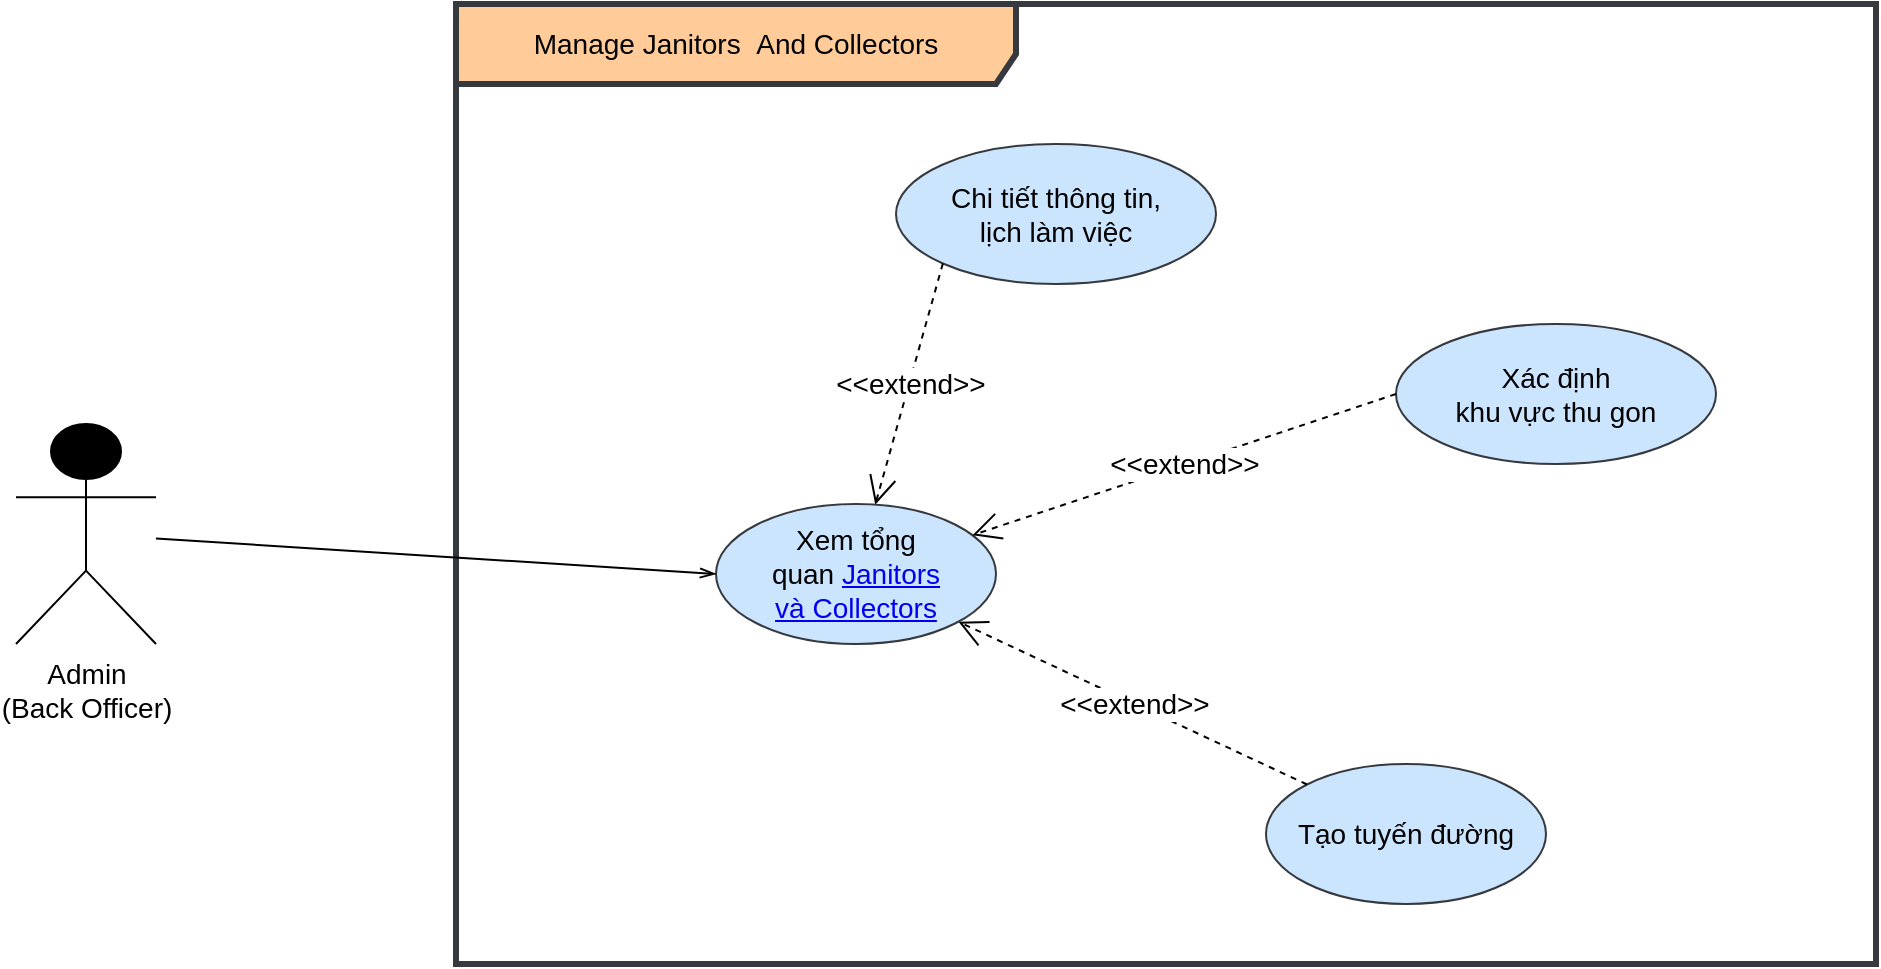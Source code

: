 <mxfile version="20.4.1" type="github">
  <diagram id="GnzRtK2g57-_hA0YiGj8" name="Page-1">
    <mxGraphModel dx="2912" dy="1122" grid="1" gridSize="10" guides="1" tooltips="1" connect="1" arrows="1" fold="1" page="1" pageScale="1" pageWidth="850" pageHeight="1100" math="0" shadow="0">
      <root>
        <mxCell id="0" />
        <mxCell id="1" parent="0" />
        <mxCell id="wF1Tybv0MgOXDzKyJFul-1" value="&lt;font style=&quot;font-size: 14px;&quot;&gt;Admin &lt;br&gt;(&lt;span style=&quot;font-family: Arial, sans-serif;&quot;&gt;Back Officer&lt;/span&gt;)&lt;/font&gt;" style="shape=umlActor;verticalLabelPosition=bottom;verticalAlign=top;html=1;fillColor=#000000;" vertex="1" parent="1">
          <mxGeometry x="-150" y="320" width="70" height="110" as="geometry" />
        </mxCell>
        <mxCell id="wF1Tybv0MgOXDzKyJFul-2" value="Manage&amp;nbsp;&lt;span&gt;Janitors&amp;nbsp;&amp;nbsp;And Collectors&lt;/span&gt;" style="shape=umlFrame;whiteSpace=wrap;html=1;fontSize=14;width=280;height=40;fillColor=#ffcc99;strokeColor=#36393d;strokeWidth=3;gradientColor=none;swimlaneFillColor=default;" vertex="1" parent="1">
          <mxGeometry x="70" y="110" width="710" height="480" as="geometry" />
        </mxCell>
        <mxCell id="wF1Tybv0MgOXDzKyJFul-3" value="Chi tiết thông tin, &lt;br&gt;lịch làm việc" style="ellipse;whiteSpace=wrap;html=1;fontSize=14;fillColor=#cce5ff;strokeColor=#36393d;" vertex="1" parent="1">
          <mxGeometry x="290" y="180" width="160" height="70" as="geometry" />
        </mxCell>
        <mxCell id="wF1Tybv0MgOXDzKyJFul-4" value="Tạo tuyến đường" style="ellipse;whiteSpace=wrap;html=1;fontSize=14;fillColor=#cce5ff;strokeColor=#36393d;" vertex="1" parent="1">
          <mxGeometry x="475" y="490" width="140" height="70" as="geometry" />
        </mxCell>
        <mxCell id="wF1Tybv0MgOXDzKyJFul-5" value="&amp;lt;&amp;lt;extend&amp;gt;&amp;gt;" style="endArrow=open;endSize=12;dashed=1;html=1;rounded=0;fontSize=14;exitX=0;exitY=1;exitDx=0;exitDy=0;" edge="1" parent="1" source="wF1Tybv0MgOXDzKyJFul-3" target="wF1Tybv0MgOXDzKyJFul-7">
          <mxGeometry width="160" relative="1" as="geometry">
            <mxPoint x="730" y="189.97" as="sourcePoint" />
            <mxPoint x="470" y="390" as="targetPoint" />
          </mxGeometry>
        </mxCell>
        <mxCell id="wF1Tybv0MgOXDzKyJFul-6" value="&amp;lt;&amp;lt;extend&amp;gt;&amp;gt;" style="endArrow=open;endSize=12;dashed=1;html=1;rounded=0;fontSize=14;exitX=0;exitY=0;exitDx=0;exitDy=0;" edge="1" parent="1" source="wF1Tybv0MgOXDzKyJFul-4" target="wF1Tybv0MgOXDzKyJFul-7">
          <mxGeometry width="160" relative="1" as="geometry">
            <mxPoint x="720" y="179.97" as="sourcePoint" />
            <mxPoint x="470" y="390" as="targetPoint" />
          </mxGeometry>
        </mxCell>
        <mxCell id="wF1Tybv0MgOXDzKyJFul-7" value="Xem tổng quan&amp;nbsp;&lt;a name=&quot;OLE_LINK27&quot;&gt;&lt;span&gt;Janitors&lt;br&gt;và Collectors&lt;/span&gt;&lt;/a&gt;" style="ellipse;whiteSpace=wrap;html=1;fontSize=14;fillColor=#cce5ff;strokeColor=#36393d;" vertex="1" parent="1">
          <mxGeometry x="200" y="360" width="140" height="70" as="geometry" />
        </mxCell>
        <mxCell id="wF1Tybv0MgOXDzKyJFul-8" value="" style="endArrow=openThin;endFill=0;html=1;rounded=0;fontSize=14;entryX=0;entryY=0.5;entryDx=0;entryDy=0;" edge="1" parent="1" source="wF1Tybv0MgOXDzKyJFul-1" target="wF1Tybv0MgOXDzKyJFul-7">
          <mxGeometry width="160" relative="1" as="geometry">
            <mxPoint x="-100" y="370" as="sourcePoint" />
            <mxPoint x="100" y="385" as="targetPoint" />
          </mxGeometry>
        </mxCell>
        <mxCell id="wF1Tybv0MgOXDzKyJFul-9" value="Xác định &lt;br&gt;khu vực thu gon" style="ellipse;whiteSpace=wrap;html=1;fontSize=14;fillColor=#cce5ff;strokeColor=#36393d;" vertex="1" parent="1">
          <mxGeometry x="540" y="270" width="160" height="70" as="geometry" />
        </mxCell>
        <mxCell id="wF1Tybv0MgOXDzKyJFul-10" value="&amp;lt;&amp;lt;extend&amp;gt;&amp;gt;" style="endArrow=open;endSize=12;dashed=1;html=1;rounded=0;fontSize=14;exitX=0;exitY=0.5;exitDx=0;exitDy=0;" edge="1" parent="1" source="wF1Tybv0MgOXDzKyJFul-9" target="wF1Tybv0MgOXDzKyJFul-7">
          <mxGeometry width="160" relative="1" as="geometry">
            <mxPoint x="600" y="255" as="sourcePoint" />
            <mxPoint x="475.94" y="383.03" as="targetPoint" />
          </mxGeometry>
        </mxCell>
        <mxCell id="wF1Tybv0MgOXDzKyJFul-11" style="edgeStyle=orthogonalEdgeStyle;rounded=0;orthogonalLoop=1;jettySize=auto;html=1;exitX=0.5;exitY=1;exitDx=0;exitDy=0;" edge="1" parent="1" source="wF1Tybv0MgOXDzKyJFul-9" target="wF1Tybv0MgOXDzKyJFul-9">
          <mxGeometry relative="1" as="geometry" />
        </mxCell>
        <mxCell id="wF1Tybv0MgOXDzKyJFul-12" style="edgeStyle=orthogonalEdgeStyle;rounded=0;orthogonalLoop=1;jettySize=auto;html=1;exitX=0.5;exitY=1;exitDx=0;exitDy=0;" edge="1" parent="1" source="wF1Tybv0MgOXDzKyJFul-4" target="wF1Tybv0MgOXDzKyJFul-4">
          <mxGeometry relative="1" as="geometry" />
        </mxCell>
      </root>
    </mxGraphModel>
  </diagram>
</mxfile>

